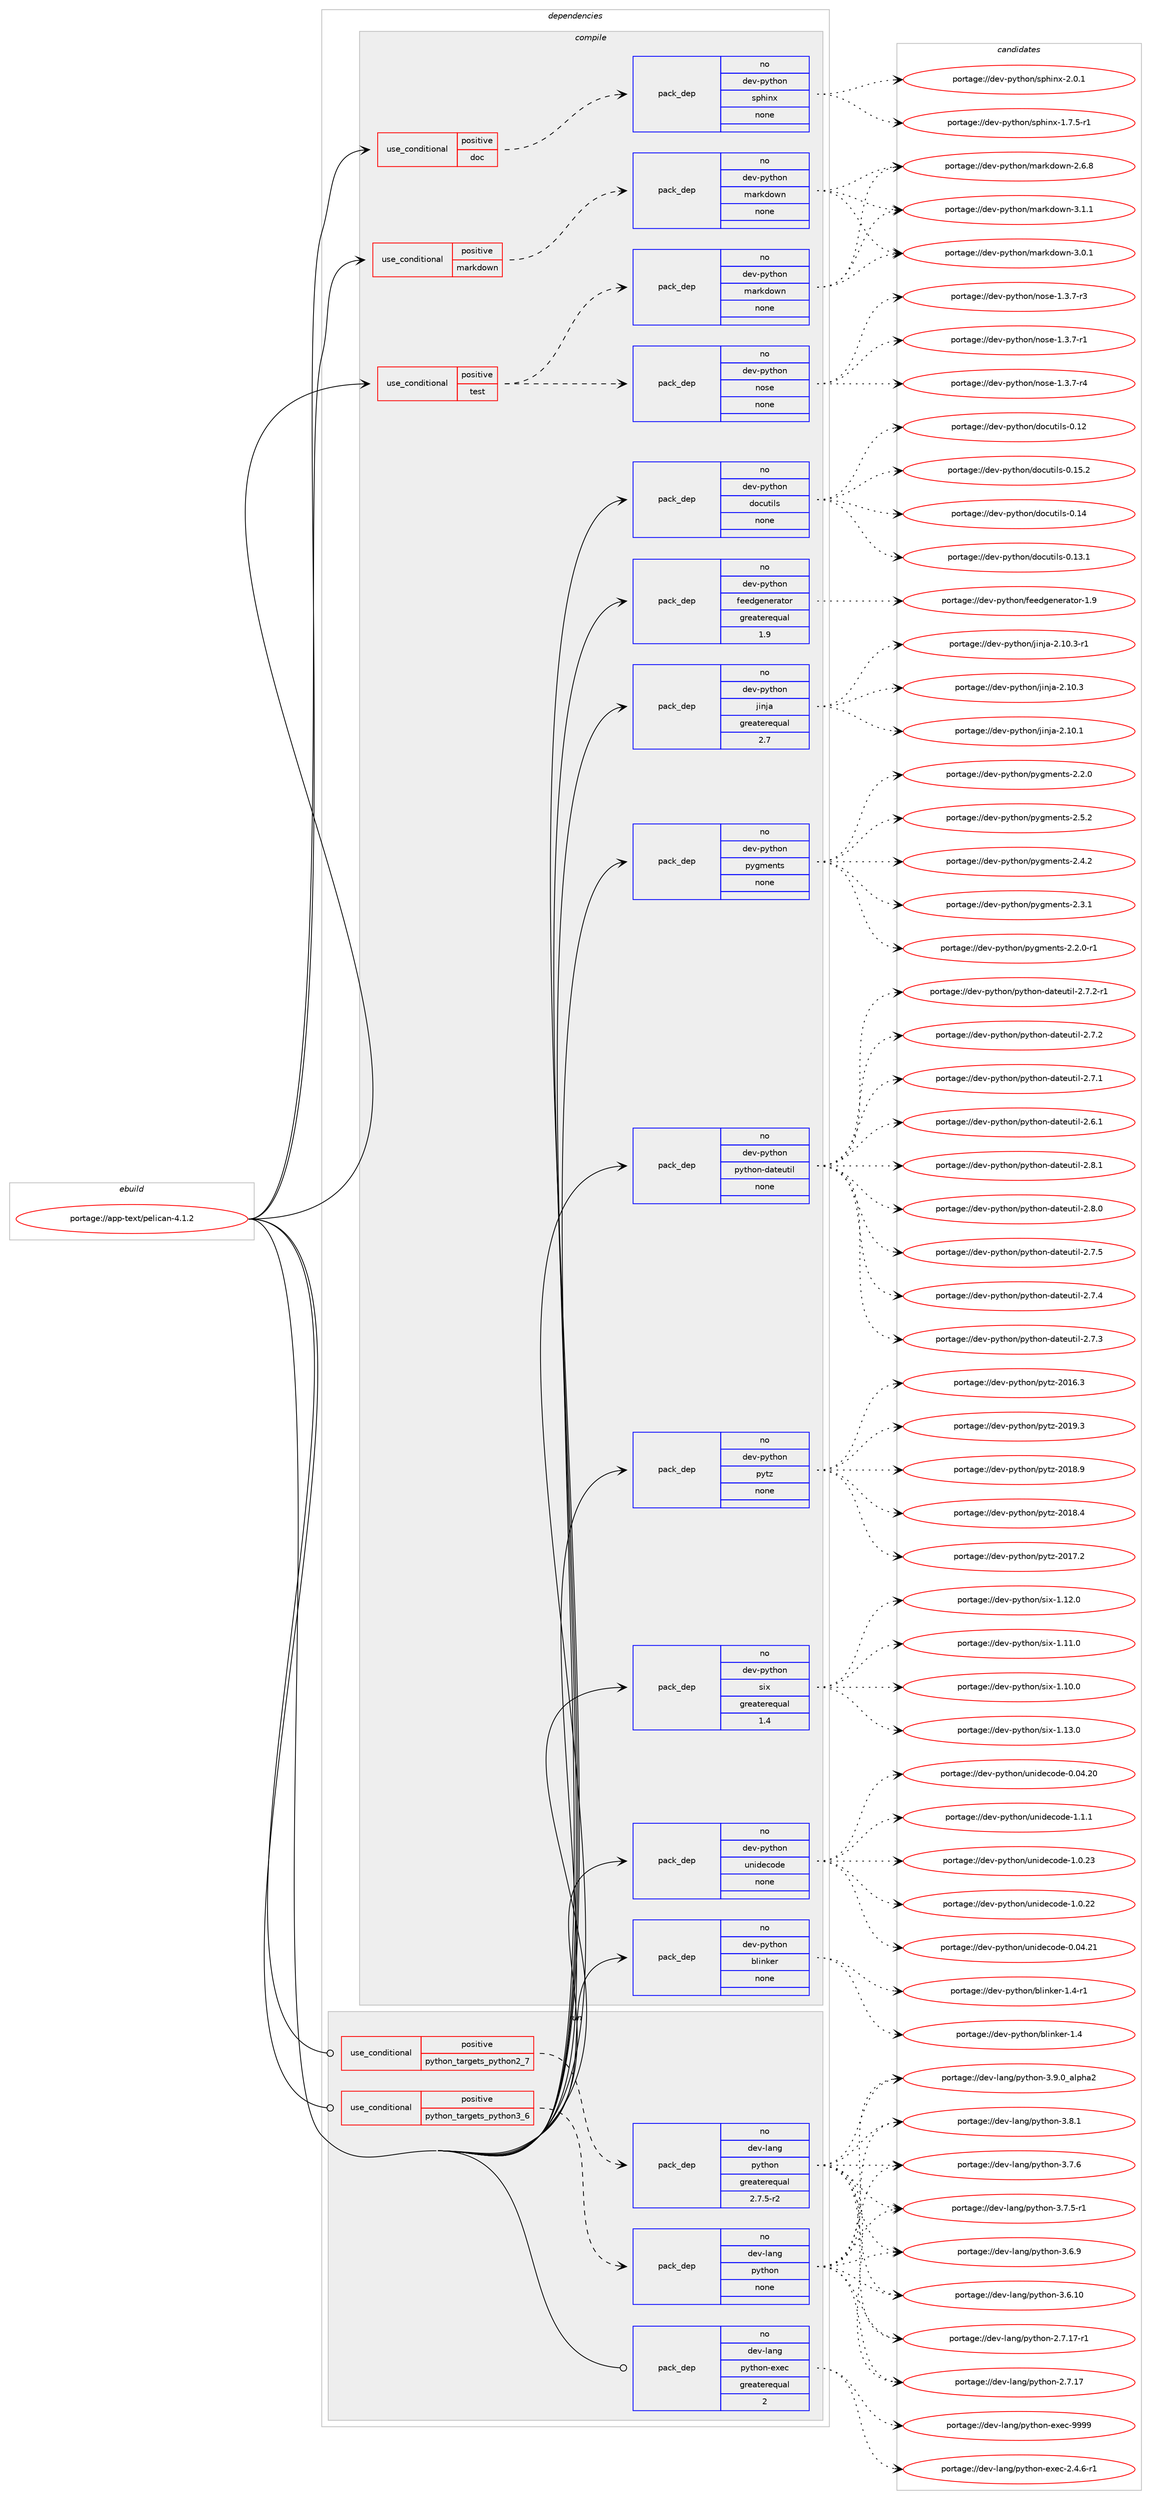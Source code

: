 digraph prolog {

# *************
# Graph options
# *************

newrank=true;
concentrate=true;
compound=true;
graph [rankdir=LR,fontname=Helvetica,fontsize=10,ranksep=1.5];#, ranksep=2.5, nodesep=0.2];
edge  [arrowhead=vee];
node  [fontname=Helvetica,fontsize=10];

# **********
# The ebuild
# **********

subgraph cluster_leftcol {
color=gray;
label=<<i>ebuild</i>>;
id [label="portage://app-text/pelican-4.1.2", color=red, width=4, href="../app-text/pelican-4.1.2.svg"];
}

# ****************
# The dependencies
# ****************

subgraph cluster_midcol {
color=gray;
label=<<i>dependencies</i>>;
subgraph cluster_compile {
fillcolor="#eeeeee";
style=filled;
label=<<i>compile</i>>;
subgraph cond139882 {
dependency593868 [label=<<TABLE BORDER="0" CELLBORDER="1" CELLSPACING="0" CELLPADDING="4"><TR><TD ROWSPAN="3" CELLPADDING="10">use_conditional</TD></TR><TR><TD>positive</TD></TR><TR><TD>doc</TD></TR></TABLE>>, shape=none, color=red];
subgraph pack446075 {
dependency593869 [label=<<TABLE BORDER="0" CELLBORDER="1" CELLSPACING="0" CELLPADDING="4" WIDTH="220"><TR><TD ROWSPAN="6" CELLPADDING="30">pack_dep</TD></TR><TR><TD WIDTH="110">no</TD></TR><TR><TD>dev-python</TD></TR><TR><TD>sphinx</TD></TR><TR><TD>none</TD></TR><TR><TD></TD></TR></TABLE>>, shape=none, color=blue];
}
dependency593868:e -> dependency593869:w [weight=20,style="dashed",arrowhead="vee"];
}
id:e -> dependency593868:w [weight=20,style="solid",arrowhead="vee"];
subgraph cond139883 {
dependency593870 [label=<<TABLE BORDER="0" CELLBORDER="1" CELLSPACING="0" CELLPADDING="4"><TR><TD ROWSPAN="3" CELLPADDING="10">use_conditional</TD></TR><TR><TD>positive</TD></TR><TR><TD>markdown</TD></TR></TABLE>>, shape=none, color=red];
subgraph pack446076 {
dependency593871 [label=<<TABLE BORDER="0" CELLBORDER="1" CELLSPACING="0" CELLPADDING="4" WIDTH="220"><TR><TD ROWSPAN="6" CELLPADDING="30">pack_dep</TD></TR><TR><TD WIDTH="110">no</TD></TR><TR><TD>dev-python</TD></TR><TR><TD>markdown</TD></TR><TR><TD>none</TD></TR><TR><TD></TD></TR></TABLE>>, shape=none, color=blue];
}
dependency593870:e -> dependency593871:w [weight=20,style="dashed",arrowhead="vee"];
}
id:e -> dependency593870:w [weight=20,style="solid",arrowhead="vee"];
subgraph cond139884 {
dependency593872 [label=<<TABLE BORDER="0" CELLBORDER="1" CELLSPACING="0" CELLPADDING="4"><TR><TD ROWSPAN="3" CELLPADDING="10">use_conditional</TD></TR><TR><TD>positive</TD></TR><TR><TD>test</TD></TR></TABLE>>, shape=none, color=red];
subgraph pack446077 {
dependency593873 [label=<<TABLE BORDER="0" CELLBORDER="1" CELLSPACING="0" CELLPADDING="4" WIDTH="220"><TR><TD ROWSPAN="6" CELLPADDING="30">pack_dep</TD></TR><TR><TD WIDTH="110">no</TD></TR><TR><TD>dev-python</TD></TR><TR><TD>nose</TD></TR><TR><TD>none</TD></TR><TR><TD></TD></TR></TABLE>>, shape=none, color=blue];
}
dependency593872:e -> dependency593873:w [weight=20,style="dashed",arrowhead="vee"];
subgraph pack446078 {
dependency593874 [label=<<TABLE BORDER="0" CELLBORDER="1" CELLSPACING="0" CELLPADDING="4" WIDTH="220"><TR><TD ROWSPAN="6" CELLPADDING="30">pack_dep</TD></TR><TR><TD WIDTH="110">no</TD></TR><TR><TD>dev-python</TD></TR><TR><TD>markdown</TD></TR><TR><TD>none</TD></TR><TR><TD></TD></TR></TABLE>>, shape=none, color=blue];
}
dependency593872:e -> dependency593874:w [weight=20,style="dashed",arrowhead="vee"];
}
id:e -> dependency593872:w [weight=20,style="solid",arrowhead="vee"];
subgraph pack446079 {
dependency593875 [label=<<TABLE BORDER="0" CELLBORDER="1" CELLSPACING="0" CELLPADDING="4" WIDTH="220"><TR><TD ROWSPAN="6" CELLPADDING="30">pack_dep</TD></TR><TR><TD WIDTH="110">no</TD></TR><TR><TD>dev-python</TD></TR><TR><TD>blinker</TD></TR><TR><TD>none</TD></TR><TR><TD></TD></TR></TABLE>>, shape=none, color=blue];
}
id:e -> dependency593875:w [weight=20,style="solid",arrowhead="vee"];
subgraph pack446080 {
dependency593876 [label=<<TABLE BORDER="0" CELLBORDER="1" CELLSPACING="0" CELLPADDING="4" WIDTH="220"><TR><TD ROWSPAN="6" CELLPADDING="30">pack_dep</TD></TR><TR><TD WIDTH="110">no</TD></TR><TR><TD>dev-python</TD></TR><TR><TD>docutils</TD></TR><TR><TD>none</TD></TR><TR><TD></TD></TR></TABLE>>, shape=none, color=blue];
}
id:e -> dependency593876:w [weight=20,style="solid",arrowhead="vee"];
subgraph pack446081 {
dependency593877 [label=<<TABLE BORDER="0" CELLBORDER="1" CELLSPACING="0" CELLPADDING="4" WIDTH="220"><TR><TD ROWSPAN="6" CELLPADDING="30">pack_dep</TD></TR><TR><TD WIDTH="110">no</TD></TR><TR><TD>dev-python</TD></TR><TR><TD>feedgenerator</TD></TR><TR><TD>greaterequal</TD></TR><TR><TD>1.9</TD></TR></TABLE>>, shape=none, color=blue];
}
id:e -> dependency593877:w [weight=20,style="solid",arrowhead="vee"];
subgraph pack446082 {
dependency593878 [label=<<TABLE BORDER="0" CELLBORDER="1" CELLSPACING="0" CELLPADDING="4" WIDTH="220"><TR><TD ROWSPAN="6" CELLPADDING="30">pack_dep</TD></TR><TR><TD WIDTH="110">no</TD></TR><TR><TD>dev-python</TD></TR><TR><TD>jinja</TD></TR><TR><TD>greaterequal</TD></TR><TR><TD>2.7</TD></TR></TABLE>>, shape=none, color=blue];
}
id:e -> dependency593878:w [weight=20,style="solid",arrowhead="vee"];
subgraph pack446083 {
dependency593879 [label=<<TABLE BORDER="0" CELLBORDER="1" CELLSPACING="0" CELLPADDING="4" WIDTH="220"><TR><TD ROWSPAN="6" CELLPADDING="30">pack_dep</TD></TR><TR><TD WIDTH="110">no</TD></TR><TR><TD>dev-python</TD></TR><TR><TD>pygments</TD></TR><TR><TD>none</TD></TR><TR><TD></TD></TR></TABLE>>, shape=none, color=blue];
}
id:e -> dependency593879:w [weight=20,style="solid",arrowhead="vee"];
subgraph pack446084 {
dependency593880 [label=<<TABLE BORDER="0" CELLBORDER="1" CELLSPACING="0" CELLPADDING="4" WIDTH="220"><TR><TD ROWSPAN="6" CELLPADDING="30">pack_dep</TD></TR><TR><TD WIDTH="110">no</TD></TR><TR><TD>dev-python</TD></TR><TR><TD>python-dateutil</TD></TR><TR><TD>none</TD></TR><TR><TD></TD></TR></TABLE>>, shape=none, color=blue];
}
id:e -> dependency593880:w [weight=20,style="solid",arrowhead="vee"];
subgraph pack446085 {
dependency593881 [label=<<TABLE BORDER="0" CELLBORDER="1" CELLSPACING="0" CELLPADDING="4" WIDTH="220"><TR><TD ROWSPAN="6" CELLPADDING="30">pack_dep</TD></TR><TR><TD WIDTH="110">no</TD></TR><TR><TD>dev-python</TD></TR><TR><TD>pytz</TD></TR><TR><TD>none</TD></TR><TR><TD></TD></TR></TABLE>>, shape=none, color=blue];
}
id:e -> dependency593881:w [weight=20,style="solid",arrowhead="vee"];
subgraph pack446086 {
dependency593882 [label=<<TABLE BORDER="0" CELLBORDER="1" CELLSPACING="0" CELLPADDING="4" WIDTH="220"><TR><TD ROWSPAN="6" CELLPADDING="30">pack_dep</TD></TR><TR><TD WIDTH="110">no</TD></TR><TR><TD>dev-python</TD></TR><TR><TD>six</TD></TR><TR><TD>greaterequal</TD></TR><TR><TD>1.4</TD></TR></TABLE>>, shape=none, color=blue];
}
id:e -> dependency593882:w [weight=20,style="solid",arrowhead="vee"];
subgraph pack446087 {
dependency593883 [label=<<TABLE BORDER="0" CELLBORDER="1" CELLSPACING="0" CELLPADDING="4" WIDTH="220"><TR><TD ROWSPAN="6" CELLPADDING="30">pack_dep</TD></TR><TR><TD WIDTH="110">no</TD></TR><TR><TD>dev-python</TD></TR><TR><TD>unidecode</TD></TR><TR><TD>none</TD></TR><TR><TD></TD></TR></TABLE>>, shape=none, color=blue];
}
id:e -> dependency593883:w [weight=20,style="solid",arrowhead="vee"];
}
subgraph cluster_compileandrun {
fillcolor="#eeeeee";
style=filled;
label=<<i>compile and run</i>>;
}
subgraph cluster_run {
fillcolor="#eeeeee";
style=filled;
label=<<i>run</i>>;
subgraph cond139885 {
dependency593884 [label=<<TABLE BORDER="0" CELLBORDER="1" CELLSPACING="0" CELLPADDING="4"><TR><TD ROWSPAN="3" CELLPADDING="10">use_conditional</TD></TR><TR><TD>positive</TD></TR><TR><TD>python_targets_python2_7</TD></TR></TABLE>>, shape=none, color=red];
subgraph pack446088 {
dependency593885 [label=<<TABLE BORDER="0" CELLBORDER="1" CELLSPACING="0" CELLPADDING="4" WIDTH="220"><TR><TD ROWSPAN="6" CELLPADDING="30">pack_dep</TD></TR><TR><TD WIDTH="110">no</TD></TR><TR><TD>dev-lang</TD></TR><TR><TD>python</TD></TR><TR><TD>greaterequal</TD></TR><TR><TD>2.7.5-r2</TD></TR></TABLE>>, shape=none, color=blue];
}
dependency593884:e -> dependency593885:w [weight=20,style="dashed",arrowhead="vee"];
}
id:e -> dependency593884:w [weight=20,style="solid",arrowhead="odot"];
subgraph cond139886 {
dependency593886 [label=<<TABLE BORDER="0" CELLBORDER="1" CELLSPACING="0" CELLPADDING="4"><TR><TD ROWSPAN="3" CELLPADDING="10">use_conditional</TD></TR><TR><TD>positive</TD></TR><TR><TD>python_targets_python3_6</TD></TR></TABLE>>, shape=none, color=red];
subgraph pack446089 {
dependency593887 [label=<<TABLE BORDER="0" CELLBORDER="1" CELLSPACING="0" CELLPADDING="4" WIDTH="220"><TR><TD ROWSPAN="6" CELLPADDING="30">pack_dep</TD></TR><TR><TD WIDTH="110">no</TD></TR><TR><TD>dev-lang</TD></TR><TR><TD>python</TD></TR><TR><TD>none</TD></TR><TR><TD></TD></TR></TABLE>>, shape=none, color=blue];
}
dependency593886:e -> dependency593887:w [weight=20,style="dashed",arrowhead="vee"];
}
id:e -> dependency593886:w [weight=20,style="solid",arrowhead="odot"];
subgraph pack446090 {
dependency593888 [label=<<TABLE BORDER="0" CELLBORDER="1" CELLSPACING="0" CELLPADDING="4" WIDTH="220"><TR><TD ROWSPAN="6" CELLPADDING="30">pack_dep</TD></TR><TR><TD WIDTH="110">no</TD></TR><TR><TD>dev-lang</TD></TR><TR><TD>python-exec</TD></TR><TR><TD>greaterequal</TD></TR><TR><TD>2</TD></TR></TABLE>>, shape=none, color=blue];
}
id:e -> dependency593888:w [weight=20,style="solid",arrowhead="odot"];
}
}

# **************
# The candidates
# **************

subgraph cluster_choices {
rank=same;
color=gray;
label=<<i>candidates</i>>;

subgraph choice446075 {
color=black;
nodesep=1;
choice1001011184511212111610411111047115112104105110120455046484649 [label="portage://dev-python/sphinx-2.0.1", color=red, width=4,href="../dev-python/sphinx-2.0.1.svg"];
choice10010111845112121116104111110471151121041051101204549465546534511449 [label="portage://dev-python/sphinx-1.7.5-r1", color=red, width=4,href="../dev-python/sphinx-1.7.5-r1.svg"];
dependency593869:e -> choice1001011184511212111610411111047115112104105110120455046484649:w [style=dotted,weight="100"];
dependency593869:e -> choice10010111845112121116104111110471151121041051101204549465546534511449:w [style=dotted,weight="100"];
}
subgraph choice446076 {
color=black;
nodesep=1;
choice100101118451121211161041111104710997114107100111119110455146494649 [label="portage://dev-python/markdown-3.1.1", color=red, width=4,href="../dev-python/markdown-3.1.1.svg"];
choice100101118451121211161041111104710997114107100111119110455146484649 [label="portage://dev-python/markdown-3.0.1", color=red, width=4,href="../dev-python/markdown-3.0.1.svg"];
choice100101118451121211161041111104710997114107100111119110455046544656 [label="portage://dev-python/markdown-2.6.8", color=red, width=4,href="../dev-python/markdown-2.6.8.svg"];
dependency593871:e -> choice100101118451121211161041111104710997114107100111119110455146494649:w [style=dotted,weight="100"];
dependency593871:e -> choice100101118451121211161041111104710997114107100111119110455146484649:w [style=dotted,weight="100"];
dependency593871:e -> choice100101118451121211161041111104710997114107100111119110455046544656:w [style=dotted,weight="100"];
}
subgraph choice446077 {
color=black;
nodesep=1;
choice10010111845112121116104111110471101111151014549465146554511452 [label="portage://dev-python/nose-1.3.7-r4", color=red, width=4,href="../dev-python/nose-1.3.7-r4.svg"];
choice10010111845112121116104111110471101111151014549465146554511451 [label="portage://dev-python/nose-1.3.7-r3", color=red, width=4,href="../dev-python/nose-1.3.7-r3.svg"];
choice10010111845112121116104111110471101111151014549465146554511449 [label="portage://dev-python/nose-1.3.7-r1", color=red, width=4,href="../dev-python/nose-1.3.7-r1.svg"];
dependency593873:e -> choice10010111845112121116104111110471101111151014549465146554511452:w [style=dotted,weight="100"];
dependency593873:e -> choice10010111845112121116104111110471101111151014549465146554511451:w [style=dotted,weight="100"];
dependency593873:e -> choice10010111845112121116104111110471101111151014549465146554511449:w [style=dotted,weight="100"];
}
subgraph choice446078 {
color=black;
nodesep=1;
choice100101118451121211161041111104710997114107100111119110455146494649 [label="portage://dev-python/markdown-3.1.1", color=red, width=4,href="../dev-python/markdown-3.1.1.svg"];
choice100101118451121211161041111104710997114107100111119110455146484649 [label="portage://dev-python/markdown-3.0.1", color=red, width=4,href="../dev-python/markdown-3.0.1.svg"];
choice100101118451121211161041111104710997114107100111119110455046544656 [label="portage://dev-python/markdown-2.6.8", color=red, width=4,href="../dev-python/markdown-2.6.8.svg"];
dependency593874:e -> choice100101118451121211161041111104710997114107100111119110455146494649:w [style=dotted,weight="100"];
dependency593874:e -> choice100101118451121211161041111104710997114107100111119110455146484649:w [style=dotted,weight="100"];
dependency593874:e -> choice100101118451121211161041111104710997114107100111119110455046544656:w [style=dotted,weight="100"];
}
subgraph choice446079 {
color=black;
nodesep=1;
choice100101118451121211161041111104798108105110107101114454946524511449 [label="portage://dev-python/blinker-1.4-r1", color=red, width=4,href="../dev-python/blinker-1.4-r1.svg"];
choice10010111845112121116104111110479810810511010710111445494652 [label="portage://dev-python/blinker-1.4", color=red, width=4,href="../dev-python/blinker-1.4.svg"];
dependency593875:e -> choice100101118451121211161041111104798108105110107101114454946524511449:w [style=dotted,weight="100"];
dependency593875:e -> choice10010111845112121116104111110479810810511010710111445494652:w [style=dotted,weight="100"];
}
subgraph choice446080 {
color=black;
nodesep=1;
choice10010111845112121116104111110471001119911711610510811545484649534650 [label="portage://dev-python/docutils-0.15.2", color=red, width=4,href="../dev-python/docutils-0.15.2.svg"];
choice1001011184511212111610411111047100111991171161051081154548464952 [label="portage://dev-python/docutils-0.14", color=red, width=4,href="../dev-python/docutils-0.14.svg"];
choice10010111845112121116104111110471001119911711610510811545484649514649 [label="portage://dev-python/docutils-0.13.1", color=red, width=4,href="../dev-python/docutils-0.13.1.svg"];
choice1001011184511212111610411111047100111991171161051081154548464950 [label="portage://dev-python/docutils-0.12", color=red, width=4,href="../dev-python/docutils-0.12.svg"];
dependency593876:e -> choice10010111845112121116104111110471001119911711610510811545484649534650:w [style=dotted,weight="100"];
dependency593876:e -> choice1001011184511212111610411111047100111991171161051081154548464952:w [style=dotted,weight="100"];
dependency593876:e -> choice10010111845112121116104111110471001119911711610510811545484649514649:w [style=dotted,weight="100"];
dependency593876:e -> choice1001011184511212111610411111047100111991171161051081154548464950:w [style=dotted,weight="100"];
}
subgraph choice446081 {
color=black;
nodesep=1;
choice10010111845112121116104111110471021011011001031011101011149711611111445494657 [label="portage://dev-python/feedgenerator-1.9", color=red, width=4,href="../dev-python/feedgenerator-1.9.svg"];
dependency593877:e -> choice10010111845112121116104111110471021011011001031011101011149711611111445494657:w [style=dotted,weight="100"];
}
subgraph choice446082 {
color=black;
nodesep=1;
choice100101118451121211161041111104710610511010697455046494846514511449 [label="portage://dev-python/jinja-2.10.3-r1", color=red, width=4,href="../dev-python/jinja-2.10.3-r1.svg"];
choice10010111845112121116104111110471061051101069745504649484651 [label="portage://dev-python/jinja-2.10.3", color=red, width=4,href="../dev-python/jinja-2.10.3.svg"];
choice10010111845112121116104111110471061051101069745504649484649 [label="portage://dev-python/jinja-2.10.1", color=red, width=4,href="../dev-python/jinja-2.10.1.svg"];
dependency593878:e -> choice100101118451121211161041111104710610511010697455046494846514511449:w [style=dotted,weight="100"];
dependency593878:e -> choice10010111845112121116104111110471061051101069745504649484651:w [style=dotted,weight="100"];
dependency593878:e -> choice10010111845112121116104111110471061051101069745504649484649:w [style=dotted,weight="100"];
}
subgraph choice446083 {
color=black;
nodesep=1;
choice1001011184511212111610411111047112121103109101110116115455046534650 [label="portage://dev-python/pygments-2.5.2", color=red, width=4,href="../dev-python/pygments-2.5.2.svg"];
choice1001011184511212111610411111047112121103109101110116115455046524650 [label="portage://dev-python/pygments-2.4.2", color=red, width=4,href="../dev-python/pygments-2.4.2.svg"];
choice1001011184511212111610411111047112121103109101110116115455046514649 [label="portage://dev-python/pygments-2.3.1", color=red, width=4,href="../dev-python/pygments-2.3.1.svg"];
choice10010111845112121116104111110471121211031091011101161154550465046484511449 [label="portage://dev-python/pygments-2.2.0-r1", color=red, width=4,href="../dev-python/pygments-2.2.0-r1.svg"];
choice1001011184511212111610411111047112121103109101110116115455046504648 [label="portage://dev-python/pygments-2.2.0", color=red, width=4,href="../dev-python/pygments-2.2.0.svg"];
dependency593879:e -> choice1001011184511212111610411111047112121103109101110116115455046534650:w [style=dotted,weight="100"];
dependency593879:e -> choice1001011184511212111610411111047112121103109101110116115455046524650:w [style=dotted,weight="100"];
dependency593879:e -> choice1001011184511212111610411111047112121103109101110116115455046514649:w [style=dotted,weight="100"];
dependency593879:e -> choice10010111845112121116104111110471121211031091011101161154550465046484511449:w [style=dotted,weight="100"];
dependency593879:e -> choice1001011184511212111610411111047112121103109101110116115455046504648:w [style=dotted,weight="100"];
}
subgraph choice446084 {
color=black;
nodesep=1;
choice10010111845112121116104111110471121211161041111104510097116101117116105108455046564649 [label="portage://dev-python/python-dateutil-2.8.1", color=red, width=4,href="../dev-python/python-dateutil-2.8.1.svg"];
choice10010111845112121116104111110471121211161041111104510097116101117116105108455046564648 [label="portage://dev-python/python-dateutil-2.8.0", color=red, width=4,href="../dev-python/python-dateutil-2.8.0.svg"];
choice10010111845112121116104111110471121211161041111104510097116101117116105108455046554653 [label="portage://dev-python/python-dateutil-2.7.5", color=red, width=4,href="../dev-python/python-dateutil-2.7.5.svg"];
choice10010111845112121116104111110471121211161041111104510097116101117116105108455046554652 [label="portage://dev-python/python-dateutil-2.7.4", color=red, width=4,href="../dev-python/python-dateutil-2.7.4.svg"];
choice10010111845112121116104111110471121211161041111104510097116101117116105108455046554651 [label="portage://dev-python/python-dateutil-2.7.3", color=red, width=4,href="../dev-python/python-dateutil-2.7.3.svg"];
choice100101118451121211161041111104711212111610411111045100971161011171161051084550465546504511449 [label="portage://dev-python/python-dateutil-2.7.2-r1", color=red, width=4,href="../dev-python/python-dateutil-2.7.2-r1.svg"];
choice10010111845112121116104111110471121211161041111104510097116101117116105108455046554650 [label="portage://dev-python/python-dateutil-2.7.2", color=red, width=4,href="../dev-python/python-dateutil-2.7.2.svg"];
choice10010111845112121116104111110471121211161041111104510097116101117116105108455046554649 [label="portage://dev-python/python-dateutil-2.7.1", color=red, width=4,href="../dev-python/python-dateutil-2.7.1.svg"];
choice10010111845112121116104111110471121211161041111104510097116101117116105108455046544649 [label="portage://dev-python/python-dateutil-2.6.1", color=red, width=4,href="../dev-python/python-dateutil-2.6.1.svg"];
dependency593880:e -> choice10010111845112121116104111110471121211161041111104510097116101117116105108455046564649:w [style=dotted,weight="100"];
dependency593880:e -> choice10010111845112121116104111110471121211161041111104510097116101117116105108455046564648:w [style=dotted,weight="100"];
dependency593880:e -> choice10010111845112121116104111110471121211161041111104510097116101117116105108455046554653:w [style=dotted,weight="100"];
dependency593880:e -> choice10010111845112121116104111110471121211161041111104510097116101117116105108455046554652:w [style=dotted,weight="100"];
dependency593880:e -> choice10010111845112121116104111110471121211161041111104510097116101117116105108455046554651:w [style=dotted,weight="100"];
dependency593880:e -> choice100101118451121211161041111104711212111610411111045100971161011171161051084550465546504511449:w [style=dotted,weight="100"];
dependency593880:e -> choice10010111845112121116104111110471121211161041111104510097116101117116105108455046554650:w [style=dotted,weight="100"];
dependency593880:e -> choice10010111845112121116104111110471121211161041111104510097116101117116105108455046554649:w [style=dotted,weight="100"];
dependency593880:e -> choice10010111845112121116104111110471121211161041111104510097116101117116105108455046544649:w [style=dotted,weight="100"];
}
subgraph choice446085 {
color=black;
nodesep=1;
choice100101118451121211161041111104711212111612245504849574651 [label="portage://dev-python/pytz-2019.3", color=red, width=4,href="../dev-python/pytz-2019.3.svg"];
choice100101118451121211161041111104711212111612245504849564657 [label="portage://dev-python/pytz-2018.9", color=red, width=4,href="../dev-python/pytz-2018.9.svg"];
choice100101118451121211161041111104711212111612245504849564652 [label="portage://dev-python/pytz-2018.4", color=red, width=4,href="../dev-python/pytz-2018.4.svg"];
choice100101118451121211161041111104711212111612245504849554650 [label="portage://dev-python/pytz-2017.2", color=red, width=4,href="../dev-python/pytz-2017.2.svg"];
choice100101118451121211161041111104711212111612245504849544651 [label="portage://dev-python/pytz-2016.3", color=red, width=4,href="../dev-python/pytz-2016.3.svg"];
dependency593881:e -> choice100101118451121211161041111104711212111612245504849574651:w [style=dotted,weight="100"];
dependency593881:e -> choice100101118451121211161041111104711212111612245504849564657:w [style=dotted,weight="100"];
dependency593881:e -> choice100101118451121211161041111104711212111612245504849564652:w [style=dotted,weight="100"];
dependency593881:e -> choice100101118451121211161041111104711212111612245504849554650:w [style=dotted,weight="100"];
dependency593881:e -> choice100101118451121211161041111104711212111612245504849544651:w [style=dotted,weight="100"];
}
subgraph choice446086 {
color=black;
nodesep=1;
choice100101118451121211161041111104711510512045494649514648 [label="portage://dev-python/six-1.13.0", color=red, width=4,href="../dev-python/six-1.13.0.svg"];
choice100101118451121211161041111104711510512045494649504648 [label="portage://dev-python/six-1.12.0", color=red, width=4,href="../dev-python/six-1.12.0.svg"];
choice100101118451121211161041111104711510512045494649494648 [label="portage://dev-python/six-1.11.0", color=red, width=4,href="../dev-python/six-1.11.0.svg"];
choice100101118451121211161041111104711510512045494649484648 [label="portage://dev-python/six-1.10.0", color=red, width=4,href="../dev-python/six-1.10.0.svg"];
dependency593882:e -> choice100101118451121211161041111104711510512045494649514648:w [style=dotted,weight="100"];
dependency593882:e -> choice100101118451121211161041111104711510512045494649504648:w [style=dotted,weight="100"];
dependency593882:e -> choice100101118451121211161041111104711510512045494649494648:w [style=dotted,weight="100"];
dependency593882:e -> choice100101118451121211161041111104711510512045494649484648:w [style=dotted,weight="100"];
}
subgraph choice446087 {
color=black;
nodesep=1;
choice100101118451121211161041111104711711010510010199111100101454946494649 [label="portage://dev-python/unidecode-1.1.1", color=red, width=4,href="../dev-python/unidecode-1.1.1.svg"];
choice10010111845112121116104111110471171101051001019911110010145494648465051 [label="portage://dev-python/unidecode-1.0.23", color=red, width=4,href="../dev-python/unidecode-1.0.23.svg"];
choice10010111845112121116104111110471171101051001019911110010145494648465050 [label="portage://dev-python/unidecode-1.0.22", color=red, width=4,href="../dev-python/unidecode-1.0.22.svg"];
choice1001011184511212111610411111047117110105100101991111001014548464852465049 [label="portage://dev-python/unidecode-0.04.21", color=red, width=4,href="../dev-python/unidecode-0.04.21.svg"];
choice1001011184511212111610411111047117110105100101991111001014548464852465048 [label="portage://dev-python/unidecode-0.04.20", color=red, width=4,href="../dev-python/unidecode-0.04.20.svg"];
dependency593883:e -> choice100101118451121211161041111104711711010510010199111100101454946494649:w [style=dotted,weight="100"];
dependency593883:e -> choice10010111845112121116104111110471171101051001019911110010145494648465051:w [style=dotted,weight="100"];
dependency593883:e -> choice10010111845112121116104111110471171101051001019911110010145494648465050:w [style=dotted,weight="100"];
dependency593883:e -> choice1001011184511212111610411111047117110105100101991111001014548464852465049:w [style=dotted,weight="100"];
dependency593883:e -> choice1001011184511212111610411111047117110105100101991111001014548464852465048:w [style=dotted,weight="100"];
}
subgraph choice446088 {
color=black;
nodesep=1;
choice10010111845108971101034711212111610411111045514657464895971081121049750 [label="portage://dev-lang/python-3.9.0_alpha2", color=red, width=4,href="../dev-lang/python-3.9.0_alpha2.svg"];
choice100101118451089711010347112121116104111110455146564649 [label="portage://dev-lang/python-3.8.1", color=red, width=4,href="../dev-lang/python-3.8.1.svg"];
choice100101118451089711010347112121116104111110455146554654 [label="portage://dev-lang/python-3.7.6", color=red, width=4,href="../dev-lang/python-3.7.6.svg"];
choice1001011184510897110103471121211161041111104551465546534511449 [label="portage://dev-lang/python-3.7.5-r1", color=red, width=4,href="../dev-lang/python-3.7.5-r1.svg"];
choice100101118451089711010347112121116104111110455146544657 [label="portage://dev-lang/python-3.6.9", color=red, width=4,href="../dev-lang/python-3.6.9.svg"];
choice10010111845108971101034711212111610411111045514654464948 [label="portage://dev-lang/python-3.6.10", color=red, width=4,href="../dev-lang/python-3.6.10.svg"];
choice100101118451089711010347112121116104111110455046554649554511449 [label="portage://dev-lang/python-2.7.17-r1", color=red, width=4,href="../dev-lang/python-2.7.17-r1.svg"];
choice10010111845108971101034711212111610411111045504655464955 [label="portage://dev-lang/python-2.7.17", color=red, width=4,href="../dev-lang/python-2.7.17.svg"];
dependency593885:e -> choice10010111845108971101034711212111610411111045514657464895971081121049750:w [style=dotted,weight="100"];
dependency593885:e -> choice100101118451089711010347112121116104111110455146564649:w [style=dotted,weight="100"];
dependency593885:e -> choice100101118451089711010347112121116104111110455146554654:w [style=dotted,weight="100"];
dependency593885:e -> choice1001011184510897110103471121211161041111104551465546534511449:w [style=dotted,weight="100"];
dependency593885:e -> choice100101118451089711010347112121116104111110455146544657:w [style=dotted,weight="100"];
dependency593885:e -> choice10010111845108971101034711212111610411111045514654464948:w [style=dotted,weight="100"];
dependency593885:e -> choice100101118451089711010347112121116104111110455046554649554511449:w [style=dotted,weight="100"];
dependency593885:e -> choice10010111845108971101034711212111610411111045504655464955:w [style=dotted,weight="100"];
}
subgraph choice446089 {
color=black;
nodesep=1;
choice10010111845108971101034711212111610411111045514657464895971081121049750 [label="portage://dev-lang/python-3.9.0_alpha2", color=red, width=4,href="../dev-lang/python-3.9.0_alpha2.svg"];
choice100101118451089711010347112121116104111110455146564649 [label="portage://dev-lang/python-3.8.1", color=red, width=4,href="../dev-lang/python-3.8.1.svg"];
choice100101118451089711010347112121116104111110455146554654 [label="portage://dev-lang/python-3.7.6", color=red, width=4,href="../dev-lang/python-3.7.6.svg"];
choice1001011184510897110103471121211161041111104551465546534511449 [label="portage://dev-lang/python-3.7.5-r1", color=red, width=4,href="../dev-lang/python-3.7.5-r1.svg"];
choice100101118451089711010347112121116104111110455146544657 [label="portage://dev-lang/python-3.6.9", color=red, width=4,href="../dev-lang/python-3.6.9.svg"];
choice10010111845108971101034711212111610411111045514654464948 [label="portage://dev-lang/python-3.6.10", color=red, width=4,href="../dev-lang/python-3.6.10.svg"];
choice100101118451089711010347112121116104111110455046554649554511449 [label="portage://dev-lang/python-2.7.17-r1", color=red, width=4,href="../dev-lang/python-2.7.17-r1.svg"];
choice10010111845108971101034711212111610411111045504655464955 [label="portage://dev-lang/python-2.7.17", color=red, width=4,href="../dev-lang/python-2.7.17.svg"];
dependency593887:e -> choice10010111845108971101034711212111610411111045514657464895971081121049750:w [style=dotted,weight="100"];
dependency593887:e -> choice100101118451089711010347112121116104111110455146564649:w [style=dotted,weight="100"];
dependency593887:e -> choice100101118451089711010347112121116104111110455146554654:w [style=dotted,weight="100"];
dependency593887:e -> choice1001011184510897110103471121211161041111104551465546534511449:w [style=dotted,weight="100"];
dependency593887:e -> choice100101118451089711010347112121116104111110455146544657:w [style=dotted,weight="100"];
dependency593887:e -> choice10010111845108971101034711212111610411111045514654464948:w [style=dotted,weight="100"];
dependency593887:e -> choice100101118451089711010347112121116104111110455046554649554511449:w [style=dotted,weight="100"];
dependency593887:e -> choice10010111845108971101034711212111610411111045504655464955:w [style=dotted,weight="100"];
}
subgraph choice446090 {
color=black;
nodesep=1;
choice10010111845108971101034711212111610411111045101120101994557575757 [label="portage://dev-lang/python-exec-9999", color=red, width=4,href="../dev-lang/python-exec-9999.svg"];
choice10010111845108971101034711212111610411111045101120101994550465246544511449 [label="portage://dev-lang/python-exec-2.4.6-r1", color=red, width=4,href="../dev-lang/python-exec-2.4.6-r1.svg"];
dependency593888:e -> choice10010111845108971101034711212111610411111045101120101994557575757:w [style=dotted,weight="100"];
dependency593888:e -> choice10010111845108971101034711212111610411111045101120101994550465246544511449:w [style=dotted,weight="100"];
}
}

}
